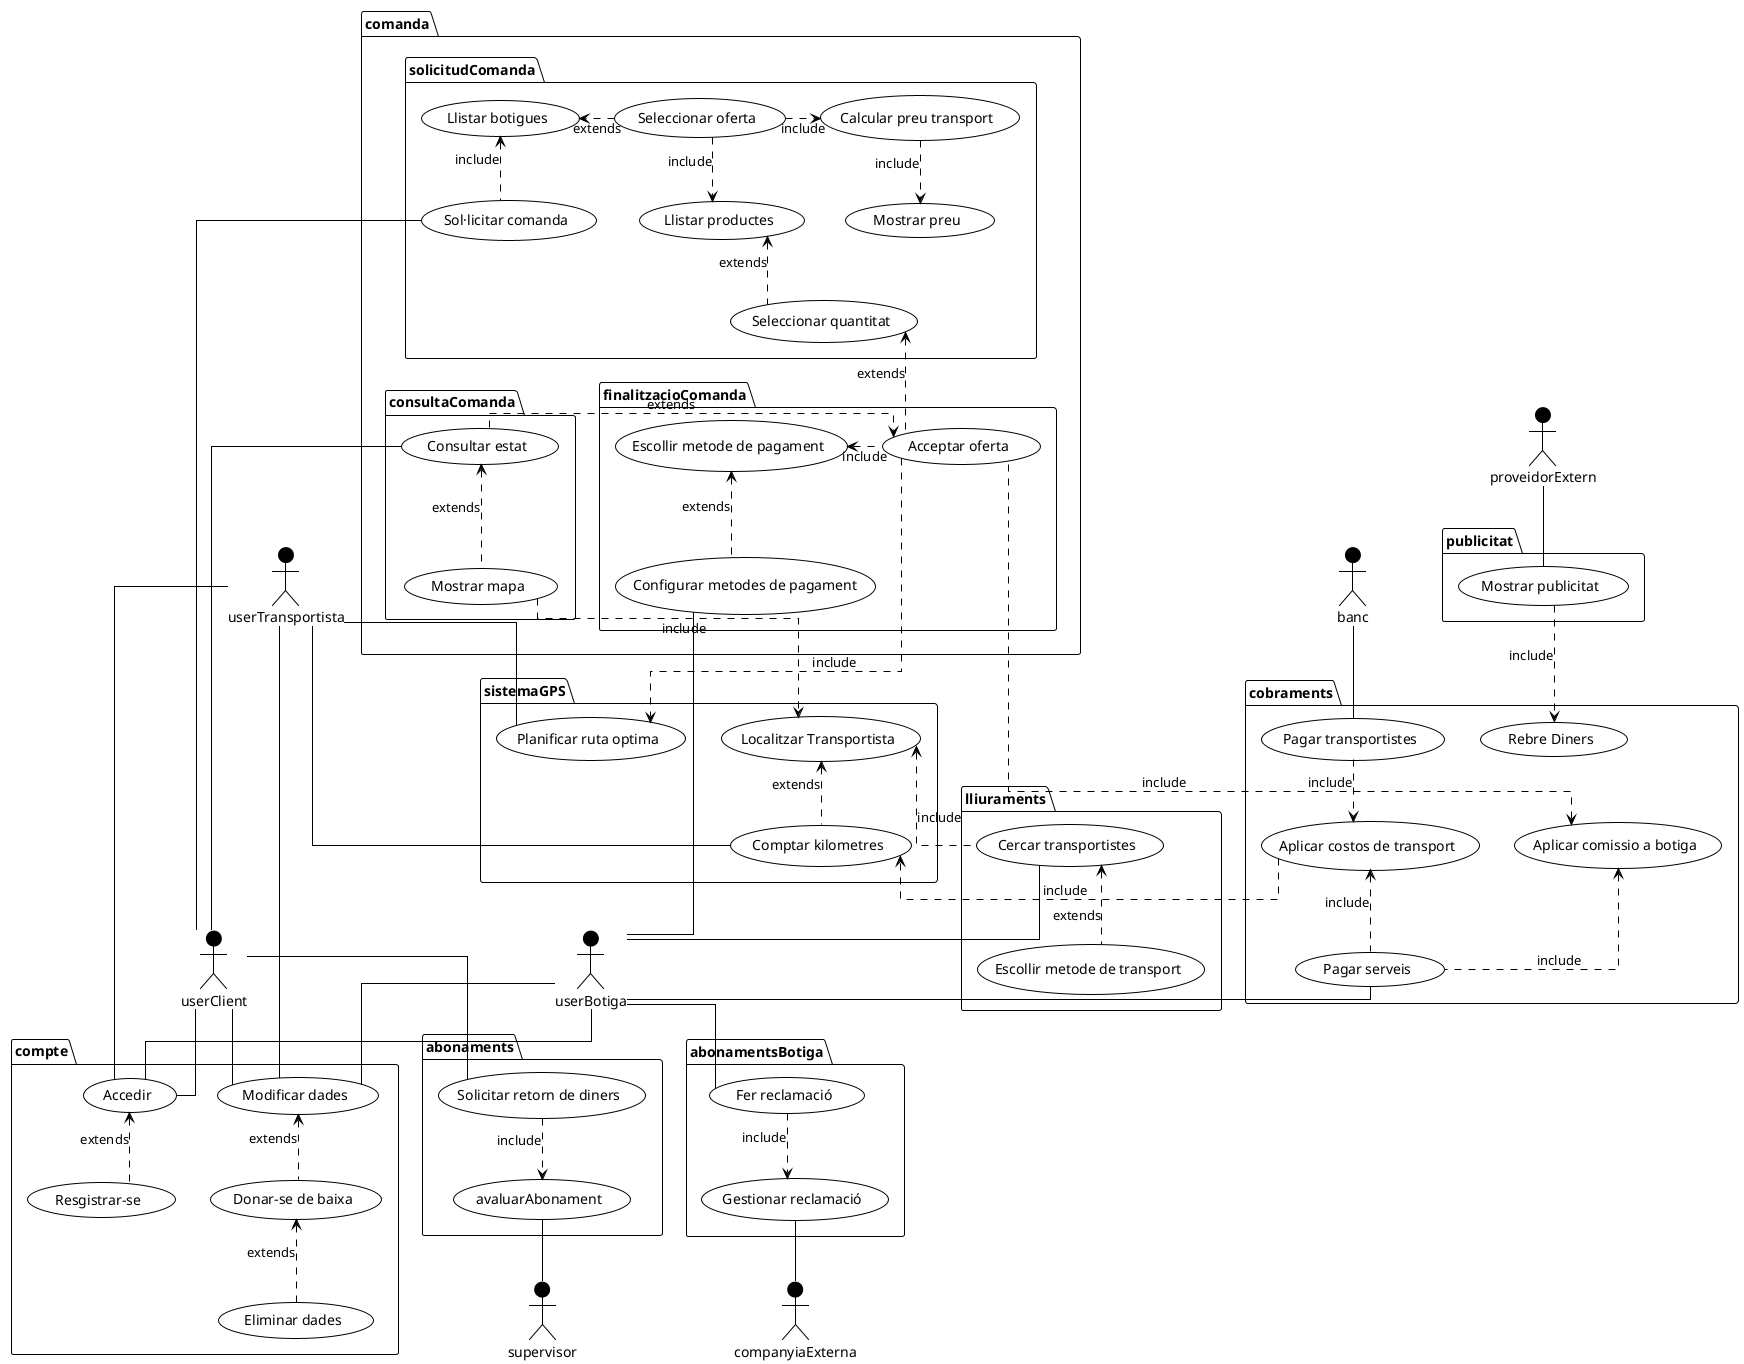 @startuml casUs

!theme plain
skinparam linetype ortho
skinparam backgroundColor transparent
skinparam shadowing false
skinparam defaultFontName Helvetica
skinparam actor {
BackgroundColor #000000
}

actor userClient
actor userBotiga
actor userTransportista
actor supervisor
actor companyiaExterna
actor proveidorExtern
actor banc

package compte {
usecase "Resgistrar-se" as CU6021
usecase "Accedir" as CU6022
usecase "Modificar dades" as CU6051
usecase "Eliminar dades" as CU6052
usecase "Donar-se de baixa" as CU6053
CU6052 -u[dashed]-> CU6053 : extends
CU6053 -u[dashed]-> CU6051 : extends
CU6021 -u[dashed]-> CU6022 : extends
userClient -- CU6022
userBotiga -- CU6022
userTransportista -- CU6022
userClient -- CU6051
userBotiga -- CU6051
userTransportista -- CU6051
}

package comanda {
package solicitudComanda {
usecase "Sol·licitar comanda" as CU102
usecase "Llistar botigues" as CU103
CU102 -u[dashed]-> CU103 : include
usecase "Seleccionar oferta" as CU201
CU201 .> CU103 : extends
usecase "Llistar productes" as CU202
CU201 -d[dashed]-> CU202 : include
usecase "Seleccionar quantitat" as CU203
CU202 <-d[dashed]- CU203 : extends
usecase "Mostrar preu" as CU209
usecase "Calcular preu transport" as CU407
CU201 -r[dashed]-> CU407 : include
CU407 -d[dashed]-> CU209 : include
}

package finalitzacioComanda {
usecase "Acceptar oferta" as CU3021
CU203 <-d[dashed]- CU3021 : extends 
usecase "Escollir metode de pagament" as CU3022
CU3021 -l[dashed]-> CU3022 : include
usecase "Configurar metodes de pagament" as CU303
CU303 -u[dashed]-> CU3022 : extends
}

package consultaComanda {
usecase "Consultar estat" as CU205
CU205 .> CU3021 : extends
usecase "Mostrar mapa" as CU207
CU207 -u[dashed]-> CU205 : extends
}

}

package abonaments {
usecase "Solicitar retorn de diners" as CU306
usecase "avaluarAbonament" as CU307 
CU306 -d[dashed]-> CU307 : include
}

package abonamentsBotiga {
usecase "Fer reclamació" as CU309
usecase "Gestionar reclamació" as CU3010
CU309 -d[dashed]-> CU3010 : include
}


companyiaExterna -u- CU3010
userBotiga -d- CU309
userClient -l- CU102
userClient -l- CU205
userClient -d- CU306


CU303 -d--- userBotiga
CU307 -d- supervisor 

package lliuraments {
usecase "Cercar transportistes" as CU402
usecase "Escollir metode de transport" as CU401
userBotiga -u- CU402
CU401 -u[dashed]-> CU402 : extends
}

package sistemaGPS {
usecase "Localitzar Transportista" as CU4031
usecase "Comptar kilometres" as CU4032
usecase "Planificar ruta optima" as CU405
userTransportista -r- CU4032
CU207 -d[dashed]-> CU4031 : include
CU4032 -u[dashed]-> CU4031 : extends
CU402 -u[dashed]-> CU4031 : include
CU3021 .> CU405 : include
userTransportista -- CU405
} 

package cobraments {
usecase "Aplicar comissio a botiga" as CU308
CU3021 -l[dashed]-> CU308 : include
usecase "Aplicar costos de transport" as CU4041
usecase "Pagar serveis" as CU4043
CU4043 -u[dashed]-> CU4041 : include
CU4043 -u[dashed]-> CU308 : include
userBotiga -d- CU4043
CU4041 .> CU4032 : include
usecase "Pagar transportistes" as CU4042
CU4042 -d[dashed]-> CU4041 : include
banc -d- CU4042
usecase "Rebre Diners" as CU503
}

package publicitat {
usecase "Mostrar publicitat" as CU501
proveidorExtern -- CU501
CU501 -[dashed]-> CU503 : include
}

@enduml